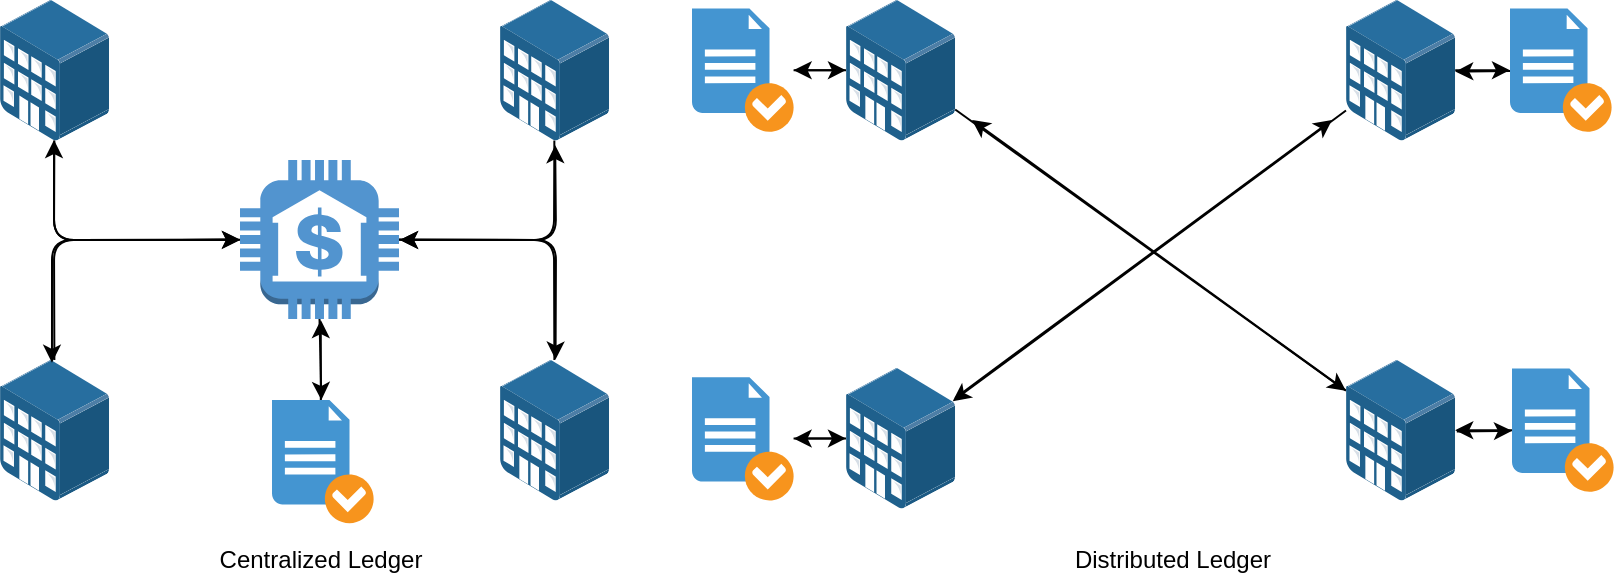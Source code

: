 <mxfile>
    <diagram id="iHrKQ9YHBTQe3MDp7hfM" name="Page-1">
        <mxGraphModel dx="1060" dy="369" grid="1" gridSize="10" guides="1" tooltips="1" connect="1" arrows="1" fold="1" page="1" pageScale="1" pageWidth="827" pageHeight="1169" math="0" shadow="0">
            <root>
                <mxCell id="0"/>
                <mxCell id="1" parent="0"/>
                <mxCell id="9" style="edgeStyle=none;html=1;entryX=0;entryY=0.5;entryDx=0;entryDy=0;entryPerimeter=0;" edge="1" parent="1" source="2" target="6">
                    <mxGeometry relative="1" as="geometry">
                        <mxPoint x="164" y="120" as="targetPoint"/>
                        <Array as="points">
                            <mxPoint x="31" y="160"/>
                            <mxPoint x="84" y="160"/>
                        </Array>
                    </mxGeometry>
                </mxCell>
                <mxCell id="2" value="" style="points=[];aspect=fixed;html=1;align=center;shadow=0;dashed=0;image;image=img/lib/allied_telesis/buildings/Medium_Business_Building.svg;" vertex="1" parent="1">
                    <mxGeometry x="4" y="40" width="54.6" height="70.2" as="geometry"/>
                </mxCell>
                <mxCell id="11" style="edgeStyle=none;html=1;" edge="1" parent="1" source="3">
                    <mxGeometry relative="1" as="geometry">
                        <mxPoint x="204" y="160" as="targetPoint"/>
                        <Array as="points">
                            <mxPoint x="281" y="160"/>
                        </Array>
                    </mxGeometry>
                </mxCell>
                <mxCell id="3" value="" style="points=[];aspect=fixed;html=1;align=center;shadow=0;dashed=0;image;image=img/lib/allied_telesis/buildings/Medium_Business_Building.svg;" vertex="1" parent="1">
                    <mxGeometry x="254" y="40" width="54.6" height="70.2" as="geometry"/>
                </mxCell>
                <mxCell id="10" style="edgeStyle=none;html=1;" edge="1" parent="1" source="4">
                    <mxGeometry relative="1" as="geometry">
                        <mxPoint x="124" y="160" as="targetPoint"/>
                        <Array as="points">
                            <mxPoint x="31" y="160"/>
                        </Array>
                    </mxGeometry>
                </mxCell>
                <mxCell id="4" value="" style="points=[];aspect=fixed;html=1;align=center;shadow=0;dashed=0;image;image=img/lib/allied_telesis/buildings/Medium_Business_Building.svg;" vertex="1" parent="1">
                    <mxGeometry x="4" y="220" width="54.6" height="70.2" as="geometry"/>
                </mxCell>
                <mxCell id="12" style="edgeStyle=none;html=1;" edge="1" parent="1" source="5">
                    <mxGeometry relative="1" as="geometry">
                        <mxPoint x="204" y="160" as="targetPoint"/>
                        <Array as="points">
                            <mxPoint x="281" y="160"/>
                        </Array>
                    </mxGeometry>
                </mxCell>
                <mxCell id="5" value="" style="points=[];aspect=fixed;html=1;align=center;shadow=0;dashed=0;image;image=img/lib/allied_telesis/buildings/Medium_Business_Building.svg;" vertex="1" parent="1">
                    <mxGeometry x="254" y="220" width="54.6" height="70.2" as="geometry"/>
                </mxCell>
                <mxCell id="13" style="edgeStyle=none;html=1;exitX=0.5;exitY=1;exitDx=0;exitDy=0;exitPerimeter=0;" edge="1" parent="1" source="6" target="7">
                    <mxGeometry relative="1" as="geometry"/>
                </mxCell>
                <mxCell id="14" style="edgeStyle=none;html=1;" edge="1" parent="1">
                    <mxGeometry relative="1" as="geometry">
                        <mxPoint x="31" y="110" as="targetPoint"/>
                        <mxPoint x="121" y="159.827" as="sourcePoint"/>
                        <Array as="points">
                            <mxPoint x="31" y="160"/>
                        </Array>
                    </mxGeometry>
                </mxCell>
                <mxCell id="16" style="edgeStyle=none;html=1;entryX=0.476;entryY=0.02;entryDx=0;entryDy=0;entryPerimeter=0;" edge="1" parent="1" source="6" target="4">
                    <mxGeometry relative="1" as="geometry">
                        <Array as="points">
                            <mxPoint x="30" y="160"/>
                        </Array>
                    </mxGeometry>
                </mxCell>
                <mxCell id="17" style="edgeStyle=none;html=1;entryX=0.542;entryY=1.034;entryDx=0;entryDy=0;entryPerimeter=0;exitX=1;exitY=0.5;exitDx=0;exitDy=0;exitPerimeter=0;" edge="1" parent="1">
                    <mxGeometry relative="1" as="geometry">
                        <mxPoint x="201.5" y="159.75" as="sourcePoint"/>
                        <mxPoint x="281.593" y="112.587" as="targetPoint"/>
                        <Array as="points">
                            <mxPoint x="282" y="160"/>
                        </Array>
                    </mxGeometry>
                </mxCell>
                <mxCell id="19" style="edgeStyle=none;html=1;entryX=0.527;entryY=-0.003;entryDx=0;entryDy=0;entryPerimeter=0;" edge="1" parent="1">
                    <mxGeometry relative="1" as="geometry">
                        <mxPoint x="202.5" y="159.833" as="sourcePoint"/>
                        <mxPoint x="281.774" y="219.789" as="targetPoint"/>
                        <Array as="points">
                            <mxPoint x="282" y="160"/>
                        </Array>
                    </mxGeometry>
                </mxCell>
                <mxCell id="6" value="" style="outlineConnect=0;dashed=0;verticalLabelPosition=bottom;verticalAlign=top;align=center;html=1;shape=mxgraph.aws3.bank;fillColor=#5294CF;gradientColor=none;" vertex="1" parent="1">
                    <mxGeometry x="124" y="120" width="79.5" height="79.5" as="geometry"/>
                </mxCell>
                <mxCell id="20" style="edgeStyle=none;html=1;" edge="1" parent="1">
                    <mxGeometry relative="1" as="geometry">
                        <mxPoint x="164.4" y="200" as="targetPoint"/>
                        <mxPoint x="164.4" y="240" as="sourcePoint"/>
                    </mxGeometry>
                </mxCell>
                <mxCell id="7" value="" style="shadow=0;dashed=0;html=1;strokeColor=none;fillColor=#4495D1;labelPosition=center;verticalLabelPosition=bottom;verticalAlign=top;align=center;outlineConnect=0;shape=mxgraph.veeam.checked_doc;" vertex="1" parent="1">
                    <mxGeometry x="140" y="240" width="50.8" height="61.6" as="geometry"/>
                </mxCell>
                <mxCell id="43" style="edgeStyle=none;html=1;" edge="1" parent="1" source="22" target="40">
                    <mxGeometry relative="1" as="geometry"/>
                </mxCell>
                <mxCell id="47" style="edgeStyle=none;html=1;" edge="1" parent="1" source="22" target="28">
                    <mxGeometry relative="1" as="geometry"/>
                </mxCell>
                <mxCell id="22" value="" style="points=[];aspect=fixed;html=1;align=center;shadow=0;dashed=0;image;image=img/lib/allied_telesis/buildings/Medium_Business_Building.svg;" vertex="1" parent="1">
                    <mxGeometry x="427" y="40" width="54.6" height="70.2" as="geometry"/>
                </mxCell>
                <mxCell id="41" style="edgeStyle=none;html=1;" edge="1" parent="1" source="24" target="38">
                    <mxGeometry relative="1" as="geometry"/>
                </mxCell>
                <mxCell id="49" style="edgeStyle=none;html=1;entryX=0.978;entryY=0.236;entryDx=0;entryDy=0;entryPerimeter=0;" edge="1" parent="1" source="24" target="26">
                    <mxGeometry relative="1" as="geometry"/>
                </mxCell>
                <mxCell id="24" value="" style="points=[];aspect=fixed;html=1;align=center;shadow=0;dashed=0;image;image=img/lib/allied_telesis/buildings/Medium_Business_Building.svg;" vertex="1" parent="1">
                    <mxGeometry x="677" y="40" width="54.6" height="70.2" as="geometry"/>
                </mxCell>
                <mxCell id="45" style="edgeStyle=none;html=1;" edge="1" parent="1" source="26" target="39">
                    <mxGeometry relative="1" as="geometry"/>
                </mxCell>
                <mxCell id="50" style="edgeStyle=none;html=1;" edge="1" parent="1" source="26">
                    <mxGeometry relative="1" as="geometry">
                        <mxPoint x="670" y="100" as="targetPoint"/>
                    </mxGeometry>
                </mxCell>
                <mxCell id="26" value="" style="points=[];aspect=fixed;html=1;align=center;shadow=0;dashed=0;image;image=img/lib/allied_telesis/buildings/Medium_Business_Building.svg;" vertex="1" parent="1">
                    <mxGeometry x="427" y="224" width="54.6" height="70.2" as="geometry"/>
                </mxCell>
                <mxCell id="48" style="edgeStyle=none;html=1;" edge="1" parent="1" source="28">
                    <mxGeometry relative="1" as="geometry">
                        <mxPoint x="490" y="100" as="targetPoint"/>
                    </mxGeometry>
                </mxCell>
                <mxCell id="28" value="" style="points=[];aspect=fixed;html=1;align=center;shadow=0;dashed=0;image;image=img/lib/allied_telesis/buildings/Medium_Business_Building.svg;" vertex="1" parent="1">
                    <mxGeometry x="677" y="220" width="54.6" height="70.2" as="geometry"/>
                </mxCell>
                <mxCell id="29" style="edgeStyle=none;html=1;exitX=1.015;exitY=0.51;exitDx=0;exitDy=0;exitPerimeter=0;" edge="1" parent="1" source="28" target="36">
                    <mxGeometry relative="1" as="geometry"/>
                </mxCell>
                <mxCell id="37" style="edgeStyle=none;html=1;" edge="1" parent="1" source="36" target="28">
                    <mxGeometry relative="1" as="geometry"/>
                </mxCell>
                <mxCell id="36" value="" style="shadow=0;dashed=0;html=1;strokeColor=none;fillColor=#4495D1;labelPosition=center;verticalLabelPosition=bottom;verticalAlign=top;align=center;outlineConnect=0;shape=mxgraph.veeam.checked_doc;" vertex="1" parent="1">
                    <mxGeometry x="760" y="224.3" width="50.8" height="61.6" as="geometry"/>
                </mxCell>
                <mxCell id="42" style="edgeStyle=none;html=1;entryX=1;entryY=0.51;entryDx=0;entryDy=0;entryPerimeter=0;" edge="1" parent="1" source="38" target="24">
                    <mxGeometry relative="1" as="geometry"/>
                </mxCell>
                <mxCell id="38" value="" style="shadow=0;dashed=0;html=1;strokeColor=none;fillColor=#4495D1;labelPosition=center;verticalLabelPosition=bottom;verticalAlign=top;align=center;outlineConnect=0;shape=mxgraph.veeam.checked_doc;" vertex="1" parent="1">
                    <mxGeometry x="759" y="44.3" width="50.8" height="61.6" as="geometry"/>
                </mxCell>
                <mxCell id="46" style="edgeStyle=none;html=1;" edge="1" parent="1" source="39" target="26">
                    <mxGeometry relative="1" as="geometry"/>
                </mxCell>
                <mxCell id="39" value="" style="shadow=0;dashed=0;html=1;strokeColor=none;fillColor=#4495D1;labelPosition=center;verticalLabelPosition=bottom;verticalAlign=top;align=center;outlineConnect=0;shape=mxgraph.veeam.checked_doc;" vertex="1" parent="1">
                    <mxGeometry x="350" y="228.6" width="50.8" height="61.6" as="geometry"/>
                </mxCell>
                <mxCell id="44" style="edgeStyle=none;html=1;" edge="1" parent="1" source="40" target="22">
                    <mxGeometry relative="1" as="geometry"/>
                </mxCell>
                <mxCell id="40" value="" style="shadow=0;dashed=0;html=1;strokeColor=none;fillColor=#4495D1;labelPosition=center;verticalLabelPosition=bottom;verticalAlign=top;align=center;outlineConnect=0;shape=mxgraph.veeam.checked_doc;" vertex="1" parent="1">
                    <mxGeometry x="350" y="44.3" width="50.8" height="61.6" as="geometry"/>
                </mxCell>
                <mxCell id="51" value="Centralized Ledger" style="text;html=1;align=center;verticalAlign=middle;resizable=0;points=[];autosize=1;strokeColor=none;fillColor=none;" vertex="1" parent="1">
                    <mxGeometry x="103.75" y="310" width="120" height="20" as="geometry"/>
                </mxCell>
                <mxCell id="52" value="Distributed Ledger" style="text;html=1;align=center;verticalAlign=middle;resizable=0;points=[];autosize=1;strokeColor=none;fillColor=none;" vertex="1" parent="1">
                    <mxGeometry x="535" y="310" width="110" height="20" as="geometry"/>
                </mxCell>
            </root>
        </mxGraphModel>
    </diagram>
</mxfile>